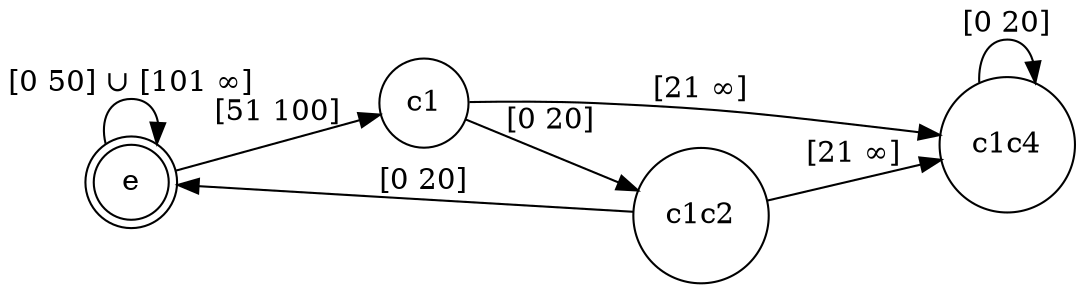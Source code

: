 digraph finite_state_machine {
	rankdir=LR;
	size="8,5"
	node [shape = doublecircle]; e ;
	node [shape = circle];
	e -> e [ label = "[0 50] ∪ [101 ∞]" ];
	e -> c1 [ label = "[51 100]" ];
	c1 -> c1c2 [ label = "[0 20]"];
	c1c2 -> e [ label = "[0 20]"];
	c1 -> c1c4 [ label = "[21 ∞]"];
	c1c2 -> c1c4 [ label = "[21 ∞]"];
	c1c4 -> c1c4 [ label = 	"[0 20]"];
}

